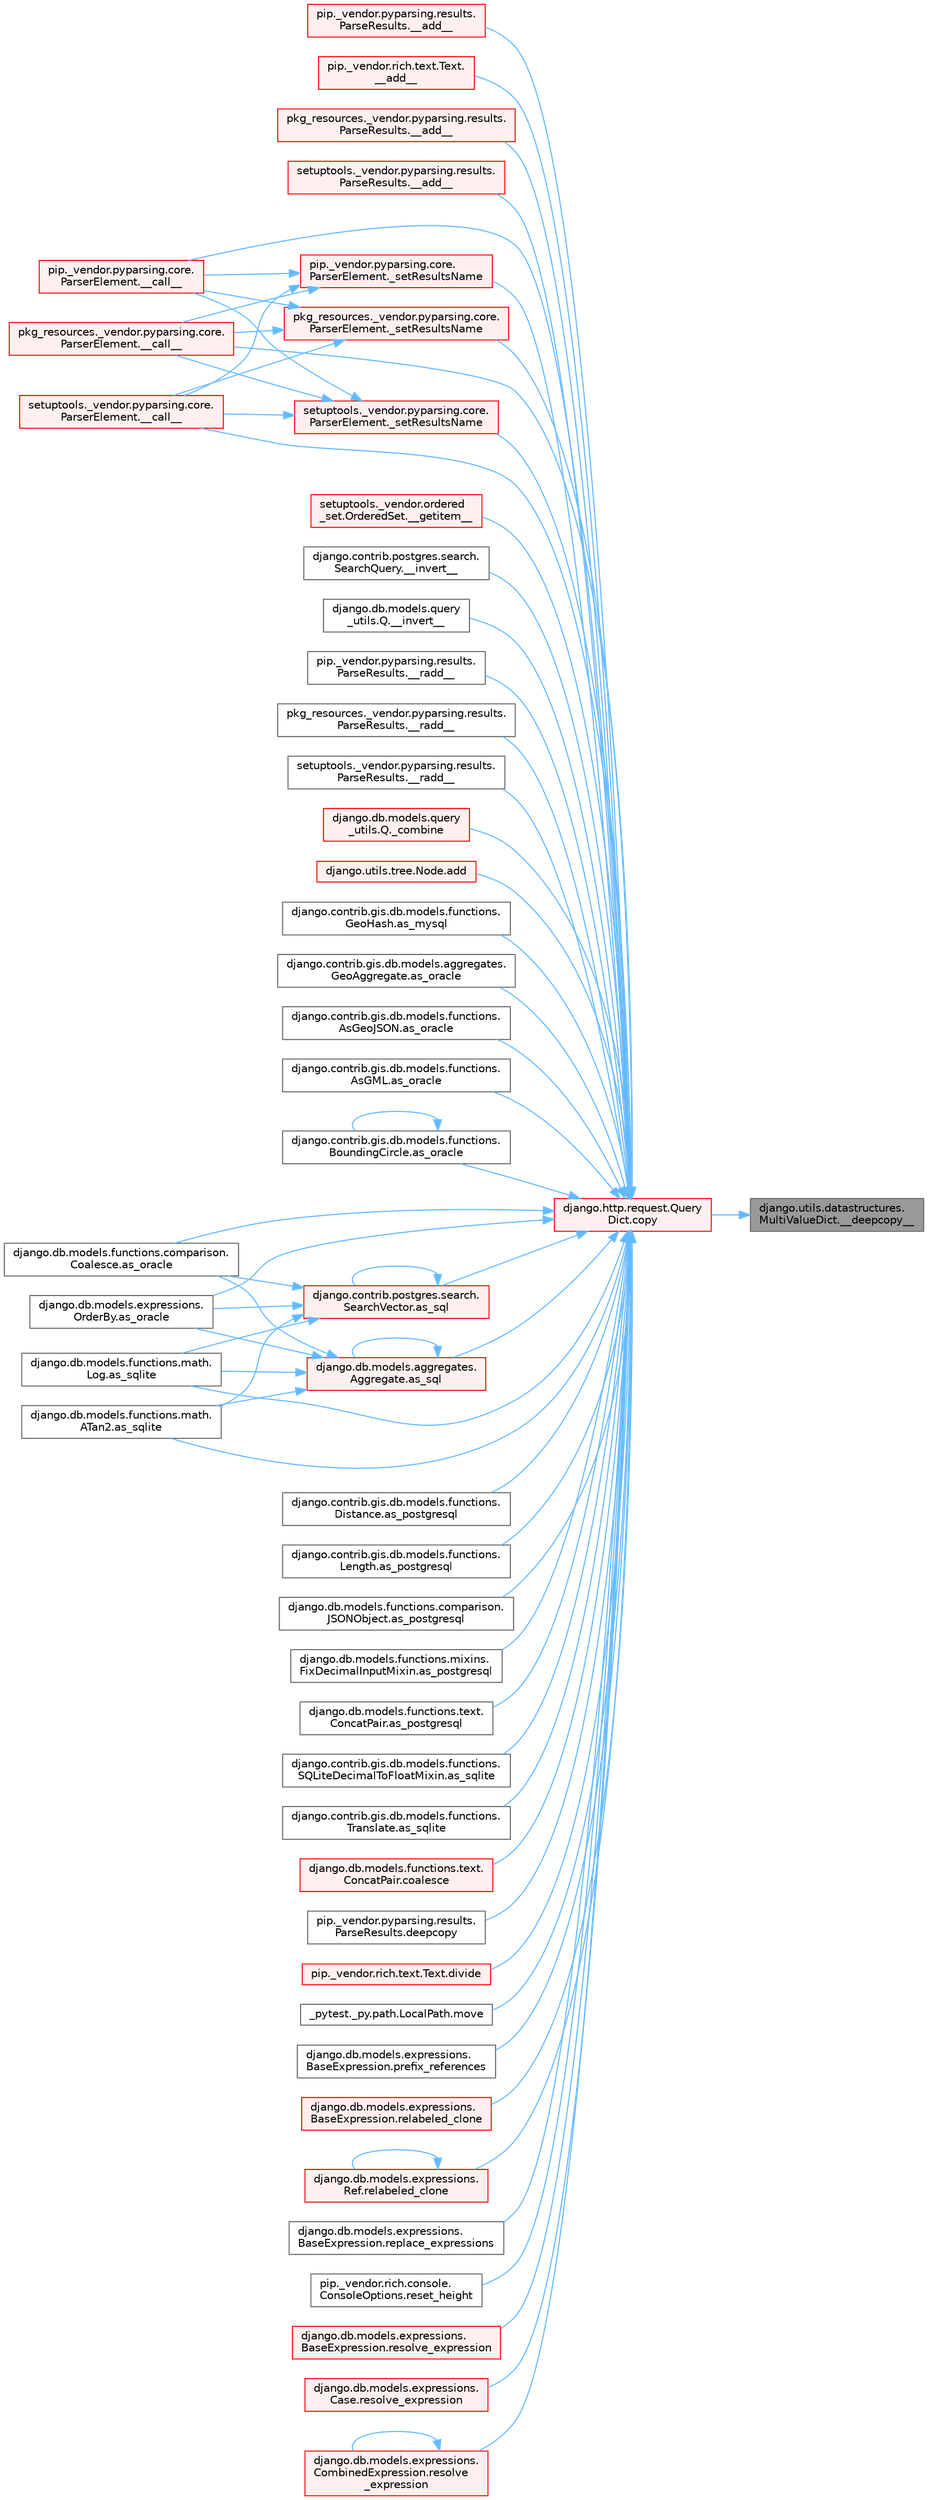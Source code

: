 digraph "django.utils.datastructures.MultiValueDict.__deepcopy__"
{
 // LATEX_PDF_SIZE
  bgcolor="transparent";
  edge [fontname=Helvetica,fontsize=10,labelfontname=Helvetica,labelfontsize=10];
  node [fontname=Helvetica,fontsize=10,shape=box,height=0.2,width=0.4];
  rankdir="RL";
  Node1 [id="Node000001",label="django.utils.datastructures.\lMultiValueDict.__deepcopy__",height=0.2,width=0.4,color="gray40", fillcolor="grey60", style="filled", fontcolor="black",tooltip=" "];
  Node1 -> Node2 [id="edge1_Node000001_Node000002",dir="back",color="steelblue1",style="solid",tooltip=" "];
  Node2 [id="Node000002",label="django.http.request.Query\lDict.copy",height=0.2,width=0.4,color="red", fillcolor="#FFF0F0", style="filled",URL="$classdjango_1_1http_1_1request_1_1_query_dict.html#ada9e4956e62868c5587b9ffde7b358b5",tooltip=" "];
  Node2 -> Node3 [id="edge2_Node000002_Node000003",dir="back",color="steelblue1",style="solid",tooltip=" "];
  Node3 [id="Node000003",label="pip._vendor.pyparsing.results.\lParseResults.__add__",height=0.2,width=0.4,color="red", fillcolor="#FFF0F0", style="filled",URL="$classpip_1_1__vendor_1_1pyparsing_1_1results_1_1_parse_results.html#a3d042ec44a5277aec415d0527b3aa0f2",tooltip=" "];
  Node2 -> Node5 [id="edge3_Node000002_Node000005",dir="back",color="steelblue1",style="solid",tooltip=" "];
  Node5 [id="Node000005",label="pip._vendor.rich.text.Text.\l__add__",height=0.2,width=0.4,color="red", fillcolor="#FFF0F0", style="filled",URL="$classpip_1_1__vendor_1_1rich_1_1text_1_1_text.html#a53ddbcca645bcd523cc7875ede6a2691",tooltip=" "];
  Node2 -> Node6 [id="edge4_Node000002_Node000006",dir="back",color="steelblue1",style="solid",tooltip=" "];
  Node6 [id="Node000006",label="pkg_resources._vendor.pyparsing.results.\lParseResults.__add__",height=0.2,width=0.4,color="red", fillcolor="#FFF0F0", style="filled",URL="$classpkg__resources_1_1__vendor_1_1pyparsing_1_1results_1_1_parse_results.html#aac08c0df1060499bad944971ca3442b9",tooltip=" "];
  Node2 -> Node7 [id="edge5_Node000002_Node000007",dir="back",color="steelblue1",style="solid",tooltip=" "];
  Node7 [id="Node000007",label="setuptools._vendor.pyparsing.results.\lParseResults.__add__",height=0.2,width=0.4,color="red", fillcolor="#FFF0F0", style="filled",URL="$classsetuptools_1_1__vendor_1_1pyparsing_1_1results_1_1_parse_results.html#afddc4e6ba70870fb80a50fb1f12f43e3",tooltip=" "];
  Node2 -> Node8 [id="edge6_Node000002_Node000008",dir="back",color="steelblue1",style="solid",tooltip=" "];
  Node8 [id="Node000008",label="pip._vendor.pyparsing.core.\lParserElement.__call__",height=0.2,width=0.4,color="red", fillcolor="#FFF0F0", style="filled",URL="$classpip_1_1__vendor_1_1pyparsing_1_1core_1_1_parser_element.html#a2f5f22bc974026e007e59ad948002d7d",tooltip=" "];
  Node2 -> Node11 [id="edge7_Node000002_Node000011",dir="back",color="steelblue1",style="solid",tooltip=" "];
  Node11 [id="Node000011",label="pkg_resources._vendor.pyparsing.core.\lParserElement.__call__",height=0.2,width=0.4,color="red", fillcolor="#FFF0F0", style="filled",URL="$classpkg__resources_1_1__vendor_1_1pyparsing_1_1core_1_1_parser_element.html#afcbb17119d97bfa6d626db404fc46c5d",tooltip=" "];
  Node2 -> Node12 [id="edge8_Node000002_Node000012",dir="back",color="steelblue1",style="solid",tooltip=" "];
  Node12 [id="Node000012",label="setuptools._vendor.pyparsing.core.\lParserElement.__call__",height=0.2,width=0.4,color="red", fillcolor="#FFF0F0", style="filled",URL="$classsetuptools_1_1__vendor_1_1pyparsing_1_1core_1_1_parser_element.html#a28d20326a3f54e2777adc97073328291",tooltip=" "];
  Node2 -> Node13 [id="edge9_Node000002_Node000013",dir="back",color="steelblue1",style="solid",tooltip=" "];
  Node13 [id="Node000013",label="setuptools._vendor.ordered\l_set.OrderedSet.__getitem__",height=0.2,width=0.4,color="red", fillcolor="#FFF0F0", style="filled",URL="$classsetuptools_1_1__vendor_1_1ordered__set_1_1_ordered_set.html#aaa8657c0e85788ac2555cc46176b060c",tooltip=" "];
  Node2 -> Node139 [id="edge10_Node000002_Node000139",dir="back",color="steelblue1",style="solid",tooltip=" "];
  Node139 [id="Node000139",label="django.contrib.postgres.search.\lSearchQuery.__invert__",height=0.2,width=0.4,color="grey40", fillcolor="white", style="filled",URL="$classdjango_1_1contrib_1_1postgres_1_1search_1_1_search_query.html#ac6a7b74e22559ee2d0e348855bb3d42f",tooltip=" "];
  Node2 -> Node140 [id="edge11_Node000002_Node000140",dir="back",color="steelblue1",style="solid",tooltip=" "];
  Node140 [id="Node000140",label="django.db.models.query\l_utils.Q.__invert__",height=0.2,width=0.4,color="grey40", fillcolor="white", style="filled",URL="$classdjango_1_1db_1_1models_1_1query__utils_1_1_q.html#aaeda3970880cceb191cb640593f80bdf",tooltip=" "];
  Node2 -> Node141 [id="edge12_Node000002_Node000141",dir="back",color="steelblue1",style="solid",tooltip=" "];
  Node141 [id="Node000141",label="pip._vendor.pyparsing.results.\lParseResults.__radd__",height=0.2,width=0.4,color="grey40", fillcolor="white", style="filled",URL="$classpip_1_1__vendor_1_1pyparsing_1_1results_1_1_parse_results.html#afe7d2f27df6497e29cb2cfcd08d8dd40",tooltip=" "];
  Node2 -> Node142 [id="edge13_Node000002_Node000142",dir="back",color="steelblue1",style="solid",tooltip=" "];
  Node142 [id="Node000142",label="pkg_resources._vendor.pyparsing.results.\lParseResults.__radd__",height=0.2,width=0.4,color="grey40", fillcolor="white", style="filled",URL="$classpkg__resources_1_1__vendor_1_1pyparsing_1_1results_1_1_parse_results.html#a7a988886fbf5c1a9187986384e4df86a",tooltip=" "];
  Node2 -> Node143 [id="edge14_Node000002_Node000143",dir="back",color="steelblue1",style="solid",tooltip=" "];
  Node143 [id="Node000143",label="setuptools._vendor.pyparsing.results.\lParseResults.__radd__",height=0.2,width=0.4,color="grey40", fillcolor="white", style="filled",URL="$classsetuptools_1_1__vendor_1_1pyparsing_1_1results_1_1_parse_results.html#ae4ccddd5f7c4b56e755d4742bc029335",tooltip=" "];
  Node2 -> Node144 [id="edge15_Node000002_Node000144",dir="back",color="steelblue1",style="solid",tooltip=" "];
  Node144 [id="Node000144",label="django.db.models.query\l_utils.Q._combine",height=0.2,width=0.4,color="red", fillcolor="#FFF0F0", style="filled",URL="$classdjango_1_1db_1_1models_1_1query__utils_1_1_q.html#ade621b98231b73615e1aa3a726560c55",tooltip=" "];
  Node2 -> Node157 [id="edge16_Node000002_Node000157",dir="back",color="steelblue1",style="solid",tooltip=" "];
  Node157 [id="Node000157",label="pip._vendor.pyparsing.core.\lParserElement._setResultsName",height=0.2,width=0.4,color="red", fillcolor="#FFF0F0", style="filled",URL="$classpip_1_1__vendor_1_1pyparsing_1_1core_1_1_parser_element.html#a4682554ec6560cf3d1060cba60212b54",tooltip=" "];
  Node157 -> Node8 [id="edge17_Node000157_Node000008",dir="back",color="steelblue1",style="solid",tooltip=" "];
  Node157 -> Node11 [id="edge18_Node000157_Node000011",dir="back",color="steelblue1",style="solid",tooltip=" "];
  Node157 -> Node12 [id="edge19_Node000157_Node000012",dir="back",color="steelblue1",style="solid",tooltip=" "];
  Node2 -> Node161 [id="edge20_Node000002_Node000161",dir="back",color="steelblue1",style="solid",tooltip=" "];
  Node161 [id="Node000161",label="pkg_resources._vendor.pyparsing.core.\lParserElement._setResultsName",height=0.2,width=0.4,color="red", fillcolor="#FFF0F0", style="filled",URL="$classpkg__resources_1_1__vendor_1_1pyparsing_1_1core_1_1_parser_element.html#a84c9abb71474719f0beed3a171d4d031",tooltip=" "];
  Node161 -> Node8 [id="edge21_Node000161_Node000008",dir="back",color="steelblue1",style="solid",tooltip=" "];
  Node161 -> Node11 [id="edge22_Node000161_Node000011",dir="back",color="steelblue1",style="solid",tooltip=" "];
  Node161 -> Node12 [id="edge23_Node000161_Node000012",dir="back",color="steelblue1",style="solid",tooltip=" "];
  Node2 -> Node162 [id="edge24_Node000002_Node000162",dir="back",color="steelblue1",style="solid",tooltip=" "];
  Node162 [id="Node000162",label="setuptools._vendor.pyparsing.core.\lParserElement._setResultsName",height=0.2,width=0.4,color="red", fillcolor="#FFF0F0", style="filled",URL="$classsetuptools_1_1__vendor_1_1pyparsing_1_1core_1_1_parser_element.html#ad1c3dd5ac98b4103f6c2a679005e141b",tooltip=" "];
  Node162 -> Node8 [id="edge25_Node000162_Node000008",dir="back",color="steelblue1",style="solid",tooltip=" "];
  Node162 -> Node11 [id="edge26_Node000162_Node000011",dir="back",color="steelblue1",style="solid",tooltip=" "];
  Node162 -> Node12 [id="edge27_Node000162_Node000012",dir="back",color="steelblue1",style="solid",tooltip=" "];
  Node2 -> Node163 [id="edge28_Node000002_Node000163",dir="back",color="steelblue1",style="solid",tooltip=" "];
  Node163 [id="Node000163",label="django.utils.tree.Node.add",height=0.2,width=0.4,color="red", fillcolor="#FFF0F0", style="filled",URL="$classdjango_1_1utils_1_1tree_1_1_node.html#a2c883d105b5c9cfd32bff72c7469f18c",tooltip=" "];
  Node2 -> Node484 [id="edge29_Node000002_Node000484",dir="back",color="steelblue1",style="solid",tooltip=" "];
  Node484 [id="Node000484",label="django.contrib.gis.db.models.functions.\lGeoHash.as_mysql",height=0.2,width=0.4,color="grey40", fillcolor="white", style="filled",URL="$classdjango_1_1contrib_1_1gis_1_1db_1_1models_1_1functions_1_1_geo_hash.html#a68a859b5c99e8450f6a4df79ef08fd89",tooltip=" "];
  Node2 -> Node485 [id="edge30_Node000002_Node000485",dir="back",color="steelblue1",style="solid",tooltip=" "];
  Node485 [id="Node000485",label="django.contrib.gis.db.models.aggregates.\lGeoAggregate.as_oracle",height=0.2,width=0.4,color="grey40", fillcolor="white", style="filled",URL="$classdjango_1_1contrib_1_1gis_1_1db_1_1models_1_1aggregates_1_1_geo_aggregate.html#a537ce307d50a80a372c22e07a9f25fa6",tooltip=" "];
  Node2 -> Node486 [id="edge31_Node000002_Node000486",dir="back",color="steelblue1",style="solid",tooltip=" "];
  Node486 [id="Node000486",label="django.contrib.gis.db.models.functions.\lAsGeoJSON.as_oracle",height=0.2,width=0.4,color="grey40", fillcolor="white", style="filled",URL="$classdjango_1_1contrib_1_1gis_1_1db_1_1models_1_1functions_1_1_as_geo_j_s_o_n.html#ae6e5acc7a92749f69dc7b18a973ffaae",tooltip=" "];
  Node2 -> Node487 [id="edge32_Node000002_Node000487",dir="back",color="steelblue1",style="solid",tooltip=" "];
  Node487 [id="Node000487",label="django.contrib.gis.db.models.functions.\lAsGML.as_oracle",height=0.2,width=0.4,color="grey40", fillcolor="white", style="filled",URL="$classdjango_1_1contrib_1_1gis_1_1db_1_1models_1_1functions_1_1_as_g_m_l.html#a0a70238d2ad8f058ef86dbfc6e8f3566",tooltip=" "];
  Node2 -> Node488 [id="edge33_Node000002_Node000488",dir="back",color="steelblue1",style="solid",tooltip=" "];
  Node488 [id="Node000488",label="django.contrib.gis.db.models.functions.\lBoundingCircle.as_oracle",height=0.2,width=0.4,color="grey40", fillcolor="white", style="filled",URL="$classdjango_1_1contrib_1_1gis_1_1db_1_1models_1_1functions_1_1_bounding_circle.html#a63203e27009441455a424b3a41593cd6",tooltip=" "];
  Node488 -> Node488 [id="edge34_Node000488_Node000488",dir="back",color="steelblue1",style="solid",tooltip=" "];
  Node2 -> Node489 [id="edge35_Node000002_Node000489",dir="back",color="steelblue1",style="solid",tooltip=" "];
  Node489 [id="Node000489",label="django.db.models.expressions.\lOrderBy.as_oracle",height=0.2,width=0.4,color="grey40", fillcolor="white", style="filled",URL="$classdjango_1_1db_1_1models_1_1expressions_1_1_order_by.html#af9b6ede9b0df85d6bcf54f983b3a8f6a",tooltip=" "];
  Node2 -> Node490 [id="edge36_Node000002_Node000490",dir="back",color="steelblue1",style="solid",tooltip=" "];
  Node490 [id="Node000490",label="django.db.models.functions.comparison.\lCoalesce.as_oracle",height=0.2,width=0.4,color="grey40", fillcolor="white", style="filled",URL="$classdjango_1_1db_1_1models_1_1functions_1_1comparison_1_1_coalesce.html#a1bbeea180ef3ef4d8ba5d51d33d6ef85",tooltip=" "];
  Node2 -> Node491 [id="edge37_Node000002_Node000491",dir="back",color="steelblue1",style="solid",tooltip=" "];
  Node491 [id="Node000491",label="django.contrib.gis.db.models.functions.\lDistance.as_postgresql",height=0.2,width=0.4,color="grey40", fillcolor="white", style="filled",URL="$classdjango_1_1contrib_1_1gis_1_1db_1_1models_1_1functions_1_1_distance.html#aa3844ad184f636fc69dec6e4ec51bce5",tooltip=" "];
  Node2 -> Node492 [id="edge38_Node000002_Node000492",dir="back",color="steelblue1",style="solid",tooltip=" "];
  Node492 [id="Node000492",label="django.contrib.gis.db.models.functions.\lLength.as_postgresql",height=0.2,width=0.4,color="grey40", fillcolor="white", style="filled",URL="$classdjango_1_1contrib_1_1gis_1_1db_1_1models_1_1functions_1_1_length.html#a32b7fc6b989a562d19b2ef3ea8a4d5aa",tooltip=" "];
  Node2 -> Node493 [id="edge39_Node000002_Node000493",dir="back",color="steelblue1",style="solid",tooltip=" "];
  Node493 [id="Node000493",label="django.db.models.functions.comparison.\lJSONObject.as_postgresql",height=0.2,width=0.4,color="grey40", fillcolor="white", style="filled",URL="$classdjango_1_1db_1_1models_1_1functions_1_1comparison_1_1_j_s_o_n_object.html#a43063faf2ecdd6c9dd3b5cae48336fac",tooltip=" "];
  Node2 -> Node494 [id="edge40_Node000002_Node000494",dir="back",color="steelblue1",style="solid",tooltip=" "];
  Node494 [id="Node000494",label="django.db.models.functions.mixins.\lFixDecimalInputMixin.as_postgresql",height=0.2,width=0.4,color="grey40", fillcolor="white", style="filled",URL="$classdjango_1_1db_1_1models_1_1functions_1_1mixins_1_1_fix_decimal_input_mixin.html#a064b38a679e55776f87518bc24a2f4a0",tooltip=" "];
  Node2 -> Node495 [id="edge41_Node000002_Node000495",dir="back",color="steelblue1",style="solid",tooltip=" "];
  Node495 [id="Node000495",label="django.db.models.functions.text.\lConcatPair.as_postgresql",height=0.2,width=0.4,color="grey40", fillcolor="white", style="filled",URL="$classdjango_1_1db_1_1models_1_1functions_1_1text_1_1_concat_pair.html#a8880d9c18439ef9091fa52b5121689db",tooltip=" "];
  Node2 -> Node496 [id="edge42_Node000002_Node000496",dir="back",color="steelblue1",style="solid",tooltip=" "];
  Node496 [id="Node000496",label="django.contrib.postgres.search.\lSearchVector.as_sql",height=0.2,width=0.4,color="red", fillcolor="#FFF0F0", style="filled",URL="$classdjango_1_1contrib_1_1postgres_1_1search_1_1_search_vector.html#a05812851011102db0b0966e4853bb77a",tooltip=" "];
  Node496 -> Node489 [id="edge43_Node000496_Node000489",dir="back",color="steelblue1",style="solid",tooltip=" "];
  Node496 -> Node490 [id="edge44_Node000496_Node000490",dir="back",color="steelblue1",style="solid",tooltip=" "];
  Node496 -> Node496 [id="edge45_Node000496_Node000496",dir="back",color="steelblue1",style="solid",tooltip=" "];
  Node496 -> Node513 [id="edge46_Node000496_Node000513",dir="back",color="steelblue1",style="solid",tooltip=" "];
  Node513 [id="Node000513",label="django.db.models.functions.math.\lATan2.as_sqlite",height=0.2,width=0.4,color="grey40", fillcolor="white", style="filled",URL="$classdjango_1_1db_1_1models_1_1functions_1_1math_1_1_a_tan2.html#ac343d11000341dfc431de19f416ea4b6",tooltip=" "];
  Node496 -> Node514 [id="edge47_Node000496_Node000514",dir="back",color="steelblue1",style="solid",tooltip=" "];
  Node514 [id="Node000514",label="django.db.models.functions.math.\lLog.as_sqlite",height=0.2,width=0.4,color="grey40", fillcolor="white", style="filled",URL="$classdjango_1_1db_1_1models_1_1functions_1_1math_1_1_log.html#afcc146563033738d87dd1dc17d005111",tooltip=" "];
  Node2 -> Node523 [id="edge48_Node000002_Node000523",dir="back",color="steelblue1",style="solid",tooltip=" "];
  Node523 [id="Node000523",label="django.db.models.aggregates.\lAggregate.as_sql",height=0.2,width=0.4,color="red", fillcolor="#FFF0F0", style="filled",URL="$classdjango_1_1db_1_1models_1_1aggregates_1_1_aggregate.html#aeb213202f480fabf5956d513efab08d6",tooltip=" "];
  Node523 -> Node489 [id="edge49_Node000523_Node000489",dir="back",color="steelblue1",style="solid",tooltip=" "];
  Node523 -> Node490 [id="edge50_Node000523_Node000490",dir="back",color="steelblue1",style="solid",tooltip=" "];
  Node523 -> Node523 [id="edge51_Node000523_Node000523",dir="back",color="steelblue1",style="solid",tooltip=" "];
  Node523 -> Node513 [id="edge52_Node000523_Node000513",dir="back",color="steelblue1",style="solid",tooltip=" "];
  Node523 -> Node514 [id="edge53_Node000523_Node000514",dir="back",color="steelblue1",style="solid",tooltip=" "];
  Node2 -> Node524 [id="edge54_Node000002_Node000524",dir="back",color="steelblue1",style="solid",tooltip=" "];
  Node524 [id="Node000524",label="django.contrib.gis.db.models.functions.\lSQLiteDecimalToFloatMixin.as_sqlite",height=0.2,width=0.4,color="grey40", fillcolor="white", style="filled",URL="$classdjango_1_1contrib_1_1gis_1_1db_1_1models_1_1functions_1_1_s_q_lite_decimal_to_float_mixin.html#a81cb088d1d2ec14ec886090dc7a8d837",tooltip=" "];
  Node2 -> Node525 [id="edge55_Node000002_Node000525",dir="back",color="steelblue1",style="solid",tooltip=" "];
  Node525 [id="Node000525",label="django.contrib.gis.db.models.functions.\lTranslate.as_sqlite",height=0.2,width=0.4,color="grey40", fillcolor="white", style="filled",URL="$classdjango_1_1contrib_1_1gis_1_1db_1_1models_1_1functions_1_1_translate.html#affb203af954caae1005ba723fcb3e2a4",tooltip=" "];
  Node2 -> Node513 [id="edge56_Node000002_Node000513",dir="back",color="steelblue1",style="solid",tooltip=" "];
  Node2 -> Node514 [id="edge57_Node000002_Node000514",dir="back",color="steelblue1",style="solid",tooltip=" "];
  Node2 -> Node526 [id="edge58_Node000002_Node000526",dir="back",color="steelblue1",style="solid",tooltip=" "];
  Node526 [id="Node000526",label="django.db.models.functions.text.\lConcatPair.coalesce",height=0.2,width=0.4,color="red", fillcolor="#FFF0F0", style="filled",URL="$classdjango_1_1db_1_1models_1_1functions_1_1text_1_1_concat_pair.html#a0db21e692942ec3668ea8be83e6914e1",tooltip=" "];
  Node2 -> Node528 [id="edge59_Node000002_Node000528",dir="back",color="steelblue1",style="solid",tooltip=" "];
  Node528 [id="Node000528",label="pip._vendor.pyparsing.results.\lParseResults.deepcopy",height=0.2,width=0.4,color="grey40", fillcolor="white", style="filled",URL="$classpip_1_1__vendor_1_1pyparsing_1_1results_1_1_parse_results.html#adabe58287f8001ce7e5eb94594c0f4c8",tooltip=" "];
  Node2 -> Node529 [id="edge60_Node000002_Node000529",dir="back",color="steelblue1",style="solid",tooltip=" "];
  Node529 [id="Node000529",label="pip._vendor.rich.text.Text.divide",height=0.2,width=0.4,color="red", fillcolor="#FFF0F0", style="filled",URL="$classpip_1_1__vendor_1_1rich_1_1text_1_1_text.html#a07dc70deb29ea374cfff03489995bcac",tooltip=" "];
  Node2 -> Node336 [id="edge61_Node000002_Node000336",dir="back",color="steelblue1",style="solid",tooltip=" "];
  Node336 [id="Node000336",label="_pytest._py.path.LocalPath.move",height=0.2,width=0.4,color="grey40", fillcolor="white", style="filled",URL="$class__pytest_1_1__py_1_1path_1_1_local_path.html#aa422ed3e93248c07445d217b72c0bf28",tooltip=" "];
  Node2 -> Node573 [id="edge62_Node000002_Node000573",dir="back",color="steelblue1",style="solid",tooltip=" "];
  Node573 [id="Node000573",label="django.db.models.expressions.\lBaseExpression.prefix_references",height=0.2,width=0.4,color="grey40", fillcolor="white", style="filled",URL="$classdjango_1_1db_1_1models_1_1expressions_1_1_base_expression.html#a9bc121f5809267eae0de9031ef27c854",tooltip=" "];
  Node2 -> Node574 [id="edge63_Node000002_Node000574",dir="back",color="steelblue1",style="solid",tooltip=" "];
  Node574 [id="Node000574",label="django.db.models.expressions.\lBaseExpression.relabeled_clone",height=0.2,width=0.4,color="red", fillcolor="#FFF0F0", style="filled",URL="$classdjango_1_1db_1_1models_1_1expressions_1_1_base_expression.html#a9ab1678dec9695e3a5afc9cc18b4a9f7",tooltip=" "];
  Node2 -> Node575 [id="edge64_Node000002_Node000575",dir="back",color="steelblue1",style="solid",tooltip=" "];
  Node575 [id="Node000575",label="django.db.models.expressions.\lRef.relabeled_clone",height=0.2,width=0.4,color="red", fillcolor="#FFF0F0", style="filled",URL="$classdjango_1_1db_1_1models_1_1expressions_1_1_ref.html#acd0e62d444712c98fac919102ed5c77b",tooltip=" "];
  Node575 -> Node575 [id="edge65_Node000575_Node000575",dir="back",color="steelblue1",style="solid",tooltip=" "];
  Node2 -> Node576 [id="edge66_Node000002_Node000576",dir="back",color="steelblue1",style="solid",tooltip=" "];
  Node576 [id="Node000576",label="django.db.models.expressions.\lBaseExpression.replace_expressions",height=0.2,width=0.4,color="grey40", fillcolor="white", style="filled",URL="$classdjango_1_1db_1_1models_1_1expressions_1_1_base_expression.html#abd44563bb836ae57b2b9ebe2a58300df",tooltip=" "];
  Node2 -> Node577 [id="edge67_Node000002_Node000577",dir="back",color="steelblue1",style="solid",tooltip=" "];
  Node577 [id="Node000577",label="pip._vendor.rich.console.\lConsoleOptions.reset_height",height=0.2,width=0.4,color="grey40", fillcolor="white", style="filled",URL="$classpip_1_1__vendor_1_1rich_1_1console_1_1_console_options.html#a61d85a93b4f26c4dc726f09dd637490c",tooltip=" "];
  Node2 -> Node578 [id="edge68_Node000002_Node000578",dir="back",color="steelblue1",style="solid",tooltip=" "];
  Node578 [id="Node000578",label="django.db.models.expressions.\lBaseExpression.resolve_expression",height=0.2,width=0.4,color="red", fillcolor="#FFF0F0", style="filled",URL="$classdjango_1_1db_1_1models_1_1expressions_1_1_base_expression.html#a38c470f127d1b9a72293ca0d3090ba41",tooltip=" "];
  Node2 -> Node579 [id="edge69_Node000002_Node000579",dir="back",color="steelblue1",style="solid",tooltip=" "];
  Node579 [id="Node000579",label="django.db.models.expressions.\lCase.resolve_expression",height=0.2,width=0.4,color="red", fillcolor="#FFF0F0", style="filled",URL="$classdjango_1_1db_1_1models_1_1expressions_1_1_case.html#a3092a4df59afe0431d4420f467ef417d",tooltip=" "];
  Node2 -> Node580 [id="edge70_Node000002_Node000580",dir="back",color="steelblue1",style="solid",tooltip=" "];
  Node580 [id="Node000580",label="django.db.models.expressions.\lCombinedExpression.resolve\l_expression",height=0.2,width=0.4,color="red", fillcolor="#FFF0F0", style="filled",URL="$classdjango_1_1db_1_1models_1_1expressions_1_1_combined_expression.html#af3610d0383a66425101884fa4abaac13",tooltip=" "];
  Node580 -> Node580 [id="edge71_Node000580_Node000580",dir="back",color="steelblue1",style="solid",tooltip=" "];
}

